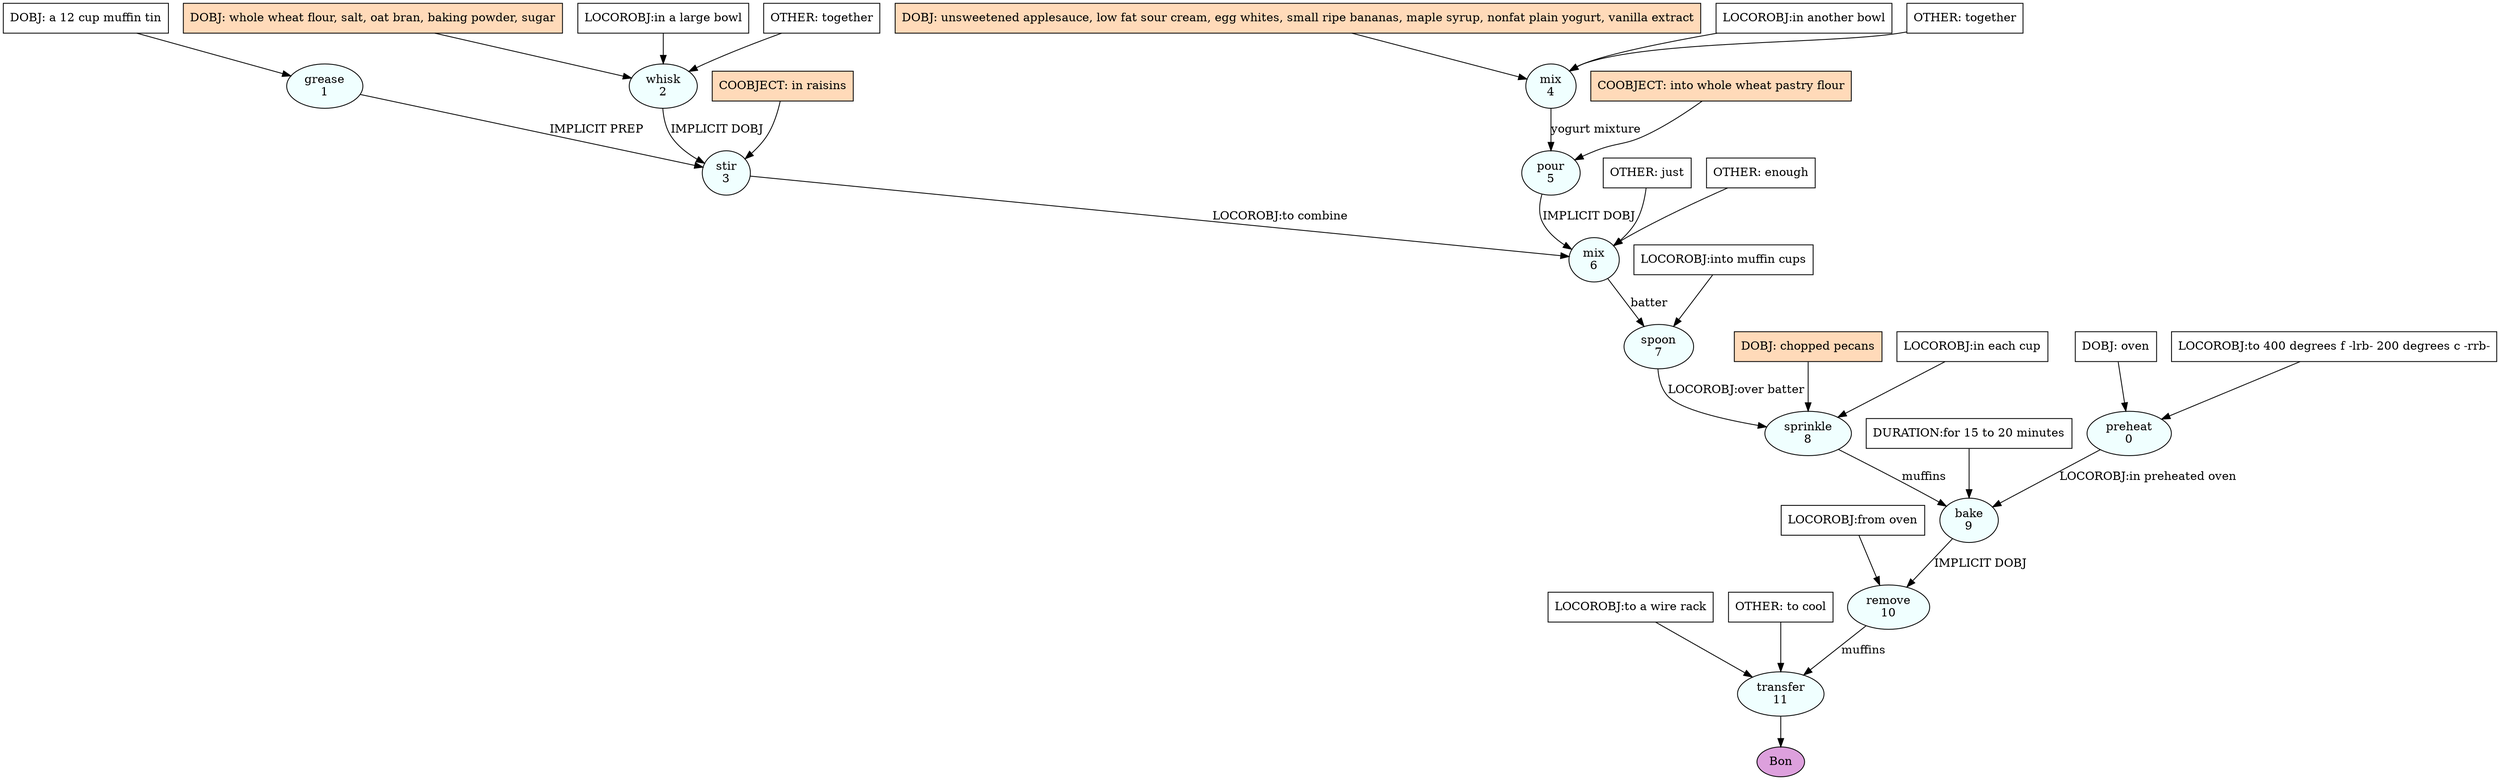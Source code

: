 digraph recipe {
E0[label="preheat
0", shape=oval, style=filled, fillcolor=azure]
E1[label="grease
1", shape=oval, style=filled, fillcolor=azure]
E2[label="whisk
2", shape=oval, style=filled, fillcolor=azure]
E3[label="stir
3", shape=oval, style=filled, fillcolor=azure]
E4[label="mix
4", shape=oval, style=filled, fillcolor=azure]
E5[label="pour
5", shape=oval, style=filled, fillcolor=azure]
E6[label="mix
6", shape=oval, style=filled, fillcolor=azure]
E7[label="spoon
7", shape=oval, style=filled, fillcolor=azure]
E8[label="sprinkle
8", shape=oval, style=filled, fillcolor=azure]
E9[label="bake
9", shape=oval, style=filled, fillcolor=azure]
E10[label="remove
10", shape=oval, style=filled, fillcolor=azure]
E11[label="transfer
11", shape=oval, style=filled, fillcolor=azure]
D0[label="DOBJ: oven", shape=box, style=filled, fillcolor=white]
D0 -> E0
P0_0[label="LOCOROBJ:to 400 degrees f -lrb- 200 degrees c -rrb-", shape=box, style=filled, fillcolor=white]
P0_0 -> E0
D2[label="DOBJ: whole wheat flour, salt, oat bran, baking powder, sugar", shape=box, style=filled, fillcolor=peachpuff]
D2 -> E2
P2_0[label="LOCOROBJ:in a large bowl", shape=box, style=filled, fillcolor=white]
P2_0 -> E2
O2_0[label="OTHER: together", shape=box, style=filled, fillcolor=white]
O2_0 -> E2
D4[label="DOBJ: unsweetened applesauce, low fat sour cream, egg whites, small ripe bananas, maple syrup, nonfat plain yogurt, vanilla extract", shape=box, style=filled, fillcolor=peachpuff]
D4 -> E4
P4_0[label="LOCOROBJ:in another bowl", shape=box, style=filled, fillcolor=white]
P4_0 -> E4
O4_0[label="OTHER: together", shape=box, style=filled, fillcolor=white]
O4_0 -> E4
D1[label="DOBJ: a 12 cup muffin tin", shape=box, style=filled, fillcolor=white]
D1 -> E1
E2 -> E3 [label="IMPLICIT DOBJ"]
E1 -> E3 [label="IMPLICIT PREP"]
P3_1_ing[label="COOBJECT: in raisins", shape=box, style=filled, fillcolor=peachpuff]
P3_1_ing -> E3
E4 -> E5 [label="yogurt mixture"]
P5_1_ing[label="COOBJECT: into whole wheat pastry flour", shape=box, style=filled, fillcolor=peachpuff]
P5_1_ing -> E5
E5 -> E6 [label="IMPLICIT DOBJ"]
E3 -> E6 [label="LOCOROBJ:to combine"]
O6_0_0[label="OTHER: just", shape=box, style=filled, fillcolor=white]
O6_0_0 -> E6
O6_1_0[label="OTHER: enough", shape=box, style=filled, fillcolor=white]
O6_1_0 -> E6
E6 -> E7 [label="batter"]
P7_1_0[label="LOCOROBJ:into muffin cups", shape=box, style=filled, fillcolor=white]
P7_1_0 -> E7
D8_ing[label="DOBJ: chopped pecans", shape=box, style=filled, fillcolor=peachpuff]
D8_ing -> E8
E7 -> E8 [label="LOCOROBJ:over batter"]
P8_2_0[label="LOCOROBJ:in each cup", shape=box, style=filled, fillcolor=white]
P8_2_0 -> E8
E8 -> E9 [label="muffins"]
E0 -> E9 [label="LOCOROBJ:in preheated oven"]
P9_2_0[label="DURATION:for 15 to 20 minutes", shape=box, style=filled, fillcolor=white]
P9_2_0 -> E9
E9 -> E10 [label="IMPLICIT DOBJ"]
P10_1_0[label="LOCOROBJ:from oven", shape=box, style=filled, fillcolor=white]
P10_1_0 -> E10
E10 -> E11 [label="muffins"]
P11_1_0[label="LOCOROBJ:to a wire rack", shape=box, style=filled, fillcolor=white]
P11_1_0 -> E11
O11_0_0[label="OTHER: to cool", shape=box, style=filled, fillcolor=white]
O11_0_0 -> E11
EOR[label="Bon", shape=oval, style=filled, fillcolor=plum]
E11 -> EOR
}

